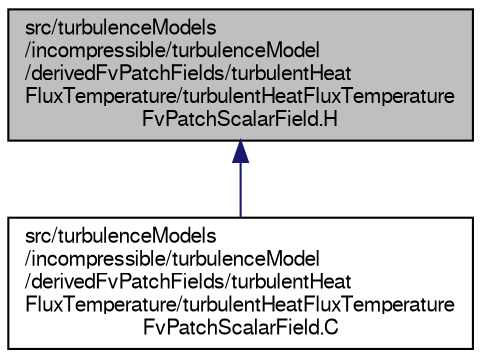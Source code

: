 digraph "src/turbulenceModels/incompressible/turbulenceModel/derivedFvPatchFields/turbulentHeatFluxTemperature/turbulentHeatFluxTemperatureFvPatchScalarField.H"
{
  bgcolor="transparent";
  edge [fontname="FreeSans",fontsize="10",labelfontname="FreeSans",labelfontsize="10"];
  node [fontname="FreeSans",fontsize="10",shape=record];
  Node190 [label="src/turbulenceModels\l/incompressible/turbulenceModel\l/derivedFvPatchFields/turbulentHeat\lFluxTemperature/turbulentHeatFluxTemperature\lFvPatchScalarField.H",height=0.2,width=0.4,color="black", fillcolor="grey75", style="filled", fontcolor="black"];
  Node190 -> Node191 [dir="back",color="midnightblue",fontsize="10",style="solid",fontname="FreeSans"];
  Node191 [label="src/turbulenceModels\l/incompressible/turbulenceModel\l/derivedFvPatchFields/turbulentHeat\lFluxTemperature/turbulentHeatFluxTemperature\lFvPatchScalarField.C",height=0.2,width=0.4,color="black",URL="$a40250.html"];
}
